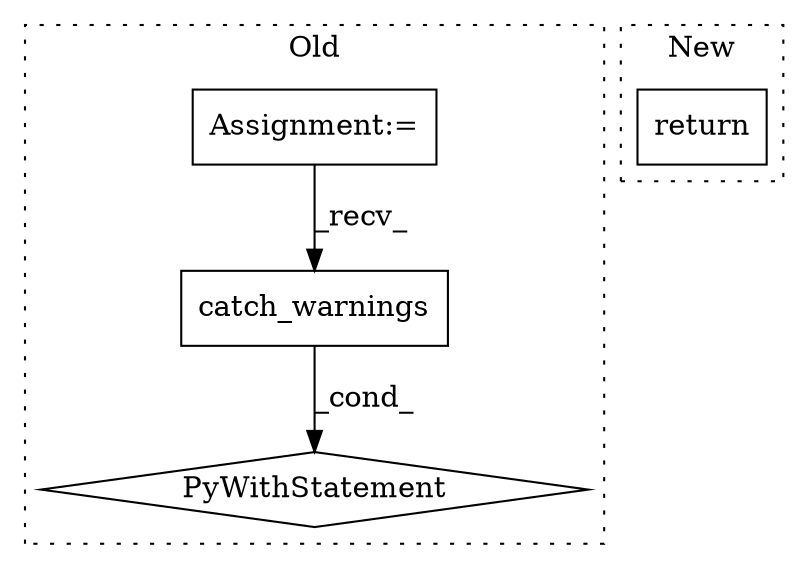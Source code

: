 digraph G {
subgraph cluster0 {
1 [label="catch_warnings" a="32" s="9852,9871" l="15,1" shape="box"];
3 [label="PyWithStatement" a="104" s="9833,9872" l="10,2" shape="diamond"];
4 [label="Assignment:=" a="7" s="9613" l="8" shape="box"];
label = "Old";
style="dotted";
}
subgraph cluster1 {
2 [label="return" a="41" s="9663" l="7" shape="box"];
label = "New";
style="dotted";
}
1 -> 3 [label="_cond_"];
4 -> 1 [label="_recv_"];
}